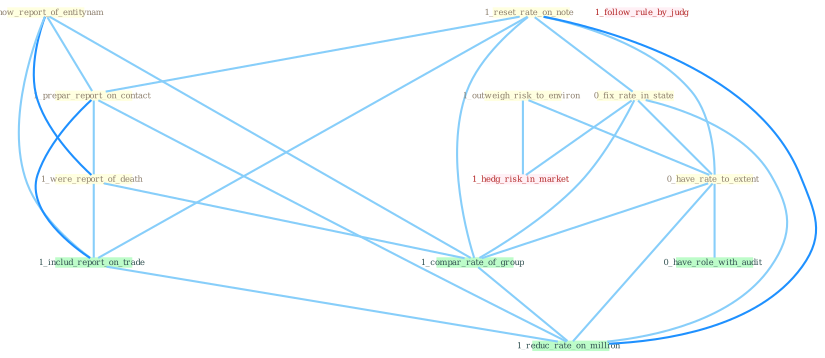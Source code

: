Graph G{ 
    node
    [shape=polygon,style=filled,width=.5,height=.06,color="#BDFCC9",fixedsize=true,fontsize=4,
    fontcolor="#2f4f4f"];
    {node
    [color="#ffffe0", fontcolor="#8b7d6b"] "1_know_report_of_entitynam " "1_reset_rate_on_note " "0_fix_rate_in_state " "1_prepar_report_on_contact " "1_were_report_of_death " "1_outweigh_risk_to_environ " "0_have_rate_to_extent "}
{node [color="#fff0f5", fontcolor="#b22222"] "1_follow_rule_by_judg " "1_hedg_risk_in_market "}
edge [color="#B0E2FF"];

	"1_know_report_of_entitynam " -- "1_prepar_report_on_contact " [w="1", color="#87cefa" ];
	"1_know_report_of_entitynam " -- "1_were_report_of_death " [w="2", color="#1e90ff" , len=0.8];
	"1_know_report_of_entitynam " -- "1_includ_report_on_trade " [w="1", color="#87cefa" ];
	"1_know_report_of_entitynam " -- "1_compar_rate_of_group " [w="1", color="#87cefa" ];
	"1_reset_rate_on_note " -- "0_fix_rate_in_state " [w="1", color="#87cefa" ];
	"1_reset_rate_on_note " -- "1_prepar_report_on_contact " [w="1", color="#87cefa" ];
	"1_reset_rate_on_note " -- "0_have_rate_to_extent " [w="1", color="#87cefa" ];
	"1_reset_rate_on_note " -- "1_includ_report_on_trade " [w="1", color="#87cefa" ];
	"1_reset_rate_on_note " -- "1_compar_rate_of_group " [w="1", color="#87cefa" ];
	"1_reset_rate_on_note " -- "1_reduc_rate_on_million " [w="2", color="#1e90ff" , len=0.8];
	"0_fix_rate_in_state " -- "0_have_rate_to_extent " [w="1", color="#87cefa" ];
	"0_fix_rate_in_state " -- "1_compar_rate_of_group " [w="1", color="#87cefa" ];
	"0_fix_rate_in_state " -- "1_hedg_risk_in_market " [w="1", color="#87cefa" ];
	"0_fix_rate_in_state " -- "1_reduc_rate_on_million " [w="1", color="#87cefa" ];
	"1_prepar_report_on_contact " -- "1_were_report_of_death " [w="1", color="#87cefa" ];
	"1_prepar_report_on_contact " -- "1_includ_report_on_trade " [w="2", color="#1e90ff" , len=0.8];
	"1_prepar_report_on_contact " -- "1_reduc_rate_on_million " [w="1", color="#87cefa" ];
	"1_were_report_of_death " -- "1_includ_report_on_trade " [w="1", color="#87cefa" ];
	"1_were_report_of_death " -- "1_compar_rate_of_group " [w="1", color="#87cefa" ];
	"1_outweigh_risk_to_environ " -- "0_have_rate_to_extent " [w="1", color="#87cefa" ];
	"1_outweigh_risk_to_environ " -- "1_hedg_risk_in_market " [w="1", color="#87cefa" ];
	"0_have_rate_to_extent " -- "1_compar_rate_of_group " [w="1", color="#87cefa" ];
	"0_have_rate_to_extent " -- "1_reduc_rate_on_million " [w="1", color="#87cefa" ];
	"0_have_rate_to_extent " -- "0_have_role_with_audit " [w="1", color="#87cefa" ];
	"1_includ_report_on_trade " -- "1_reduc_rate_on_million " [w="1", color="#87cefa" ];
	"1_compar_rate_of_group " -- "1_reduc_rate_on_million " [w="1", color="#87cefa" ];
}